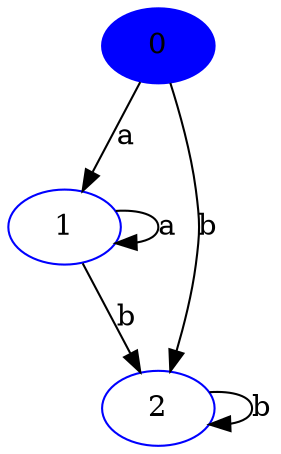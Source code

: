 digraph automate{
1 -> 1 [label=a];
2 -> 2 [label=b];
0 -> 1 [label=a];
1 -> 2 [label=b];
0 -> 2 [label=b];
0 [color=green];
2 [color=blue];
1 [color=blue];
0 [style=filled,color=blue];
0 [style=filled,color=blue];
}